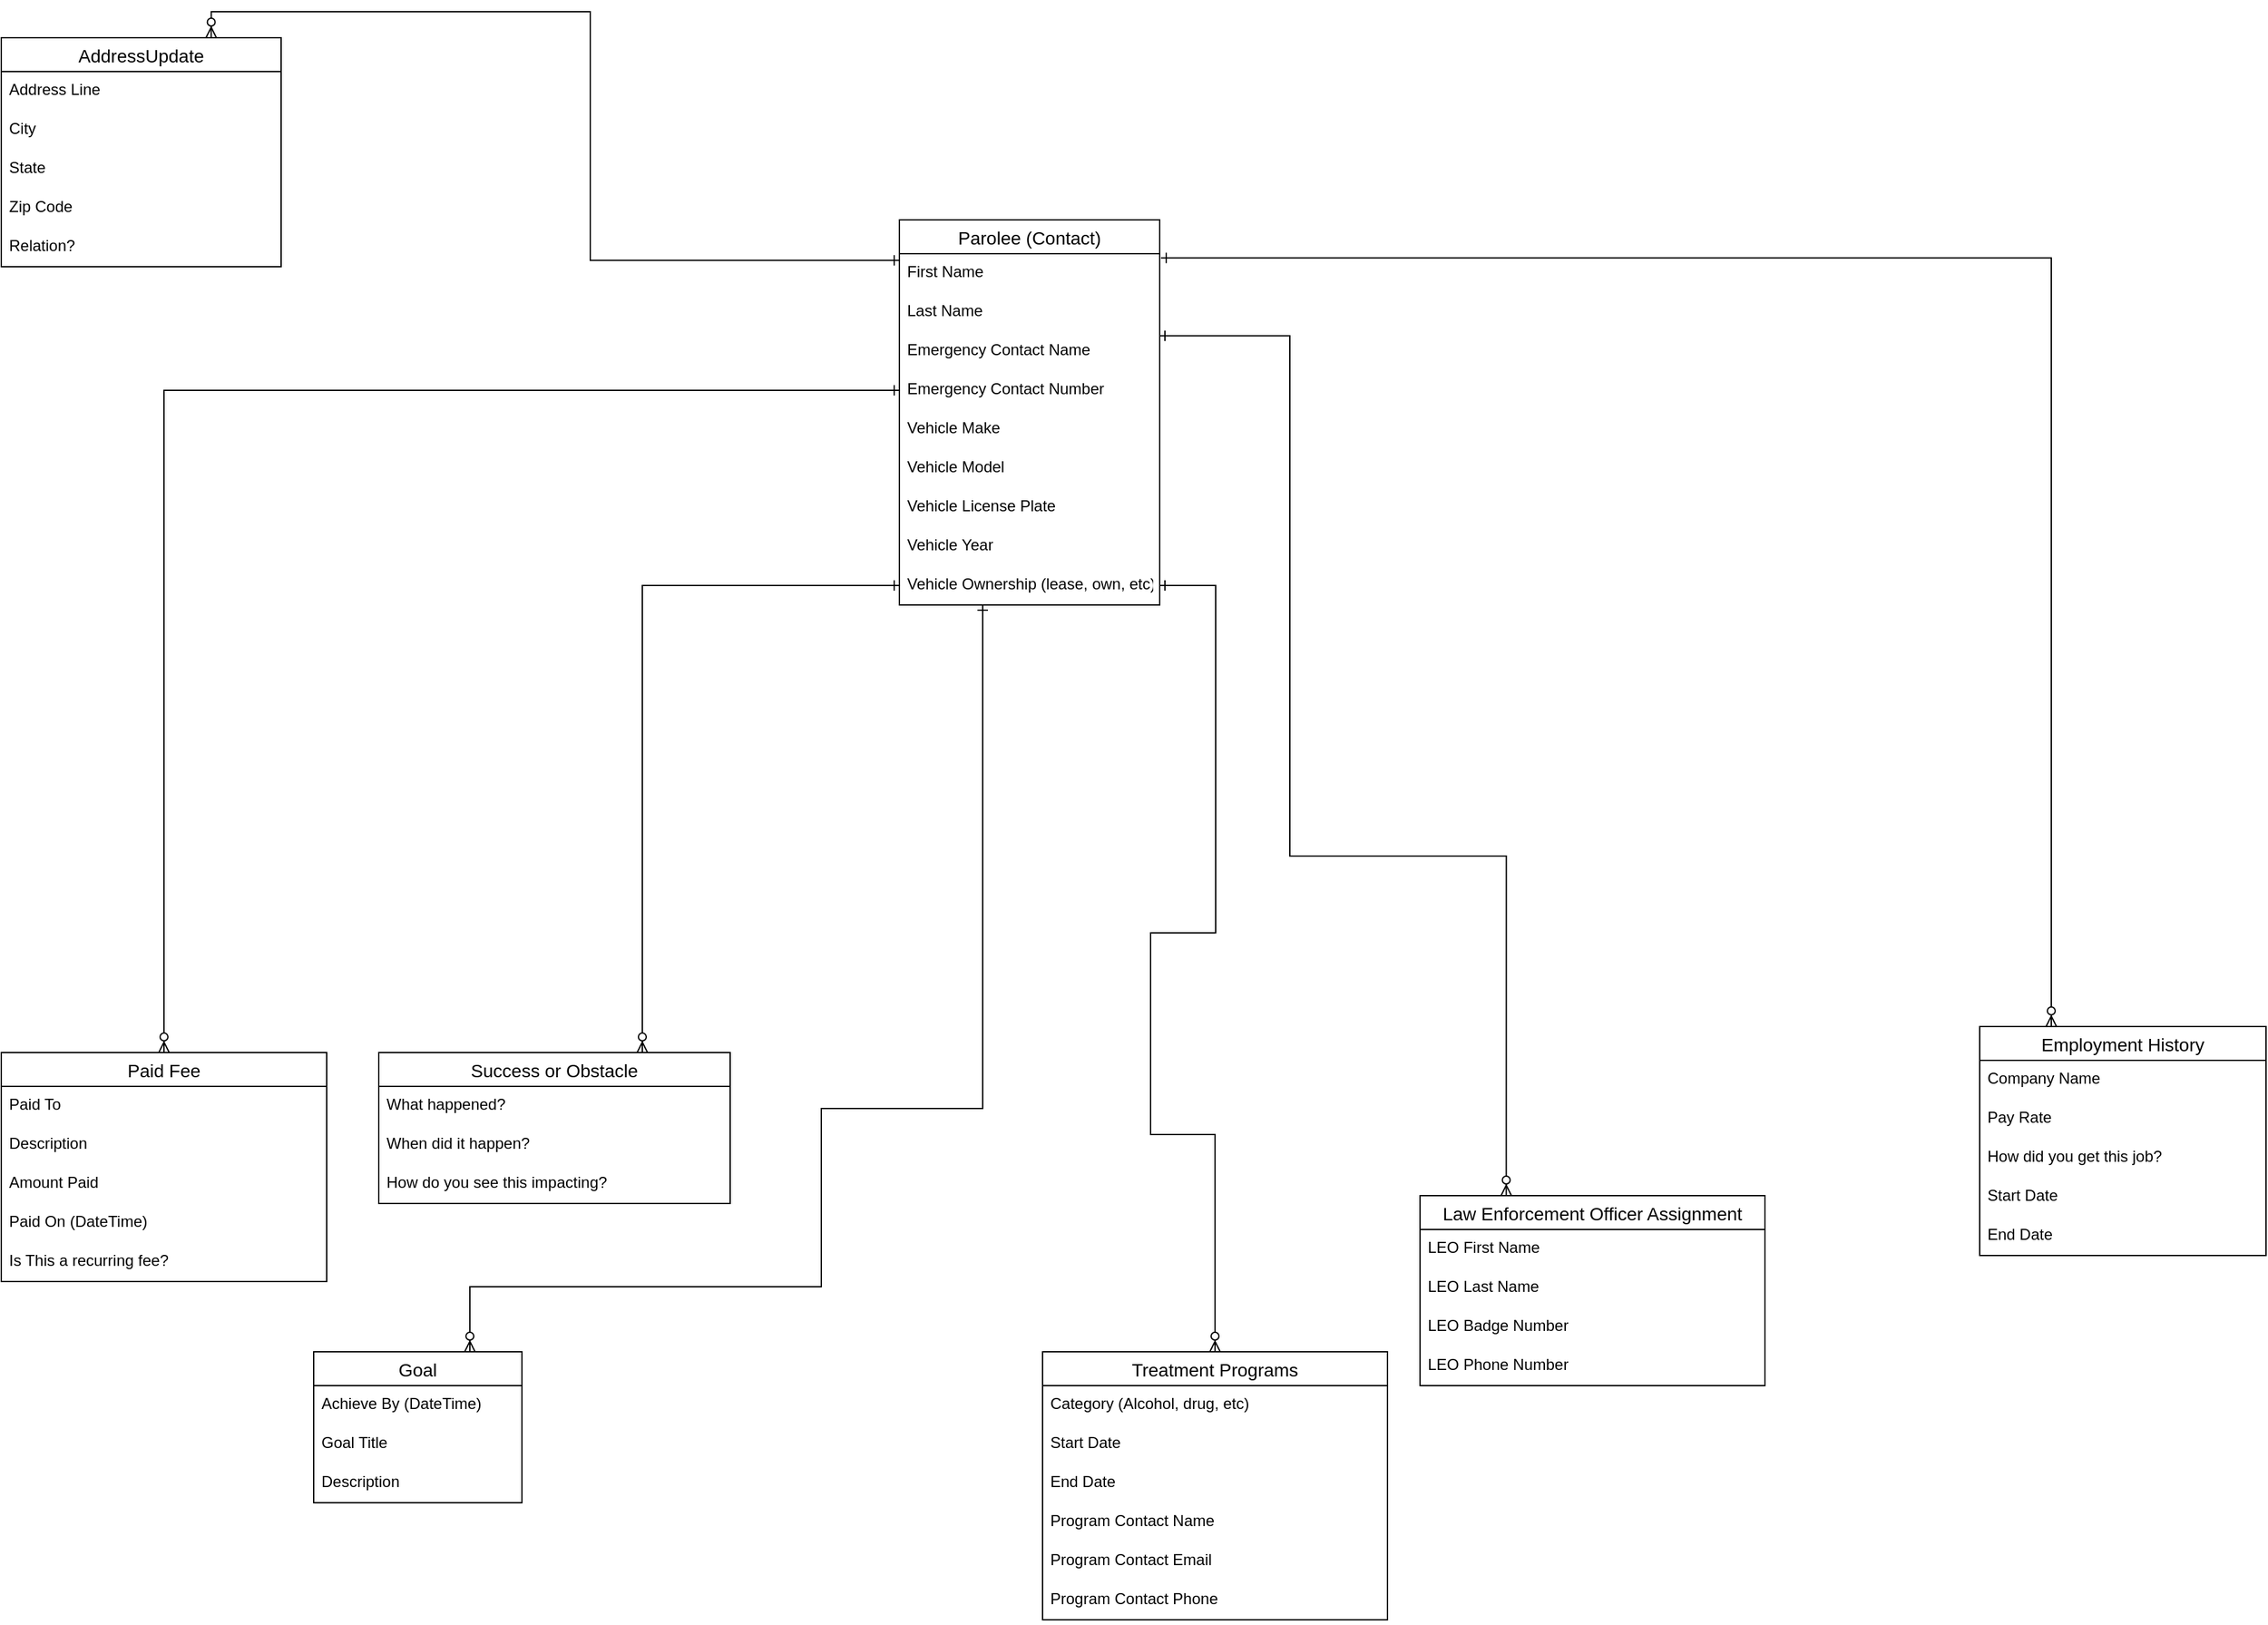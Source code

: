 <mxfile version="14.9.8" type="device"><diagram id="6dTzUTI-vo3LVb3qaTPj" name="Page-1"><mxGraphModel dx="2272" dy="1886" grid="1" gridSize="10" guides="1" tooltips="1" connect="1" arrows="1" fold="1" page="1" pageScale="1" pageWidth="850" pageHeight="1100" math="0" shadow="0"><root><mxCell id="0"/><mxCell id="1" parent="0"/><mxCell id="ghPqwb3KNMOtjKDDsVYz-11" style="edgeStyle=orthogonalEdgeStyle;rounded=0;orthogonalLoop=1;jettySize=auto;html=1;exitX=0.75;exitY=0;exitDx=0;exitDy=0;entryX=0;entryY=0.105;entryDx=0;entryDy=0;entryPerimeter=0;startArrow=ERzeroToMany;startFill=1;endArrow=ERone;endFill=0;" edge="1" parent="1" source="ghPqwb3KNMOtjKDDsVYz-1" target="ghPqwb3KNMOtjKDDsVYz-7"><mxGeometry relative="1" as="geometry"/></mxCell><mxCell id="ghPqwb3KNMOtjKDDsVYz-1" value="AddressUpdate" style="swimlane;fontStyle=0;childLayout=stackLayout;horizontal=1;startSize=26;horizontalStack=0;resizeParent=1;resizeParentMax=0;resizeLast=0;collapsible=1;marginBottom=0;align=center;fontSize=14;" vertex="1" parent="1"><mxGeometry x="-400" y="-540" width="215" height="176" as="geometry"/></mxCell><mxCell id="ghPqwb3KNMOtjKDDsVYz-2" value="Address Line" style="text;strokeColor=none;fillColor=none;spacingLeft=4;spacingRight=4;overflow=hidden;rotatable=0;points=[[0,0.5],[1,0.5]];portConstraint=eastwest;fontSize=12;" vertex="1" parent="ghPqwb3KNMOtjKDDsVYz-1"><mxGeometry y="26" width="215" height="30" as="geometry"/></mxCell><mxCell id="ghPqwb3KNMOtjKDDsVYz-3" value="City" style="text;strokeColor=none;fillColor=none;spacingLeft=4;spacingRight=4;overflow=hidden;rotatable=0;points=[[0,0.5],[1,0.5]];portConstraint=eastwest;fontSize=12;" vertex="1" parent="ghPqwb3KNMOtjKDDsVYz-1"><mxGeometry y="56" width="215" height="30" as="geometry"/></mxCell><mxCell id="ghPqwb3KNMOtjKDDsVYz-4" value="State" style="text;strokeColor=none;fillColor=none;spacingLeft=4;spacingRight=4;overflow=hidden;rotatable=0;points=[[0,0.5],[1,0.5]];portConstraint=eastwest;fontSize=12;" vertex="1" parent="ghPqwb3KNMOtjKDDsVYz-1"><mxGeometry y="86" width="215" height="30" as="geometry"/></mxCell><mxCell id="ghPqwb3KNMOtjKDDsVYz-5" value="Zip Code" style="text;strokeColor=none;fillColor=none;spacingLeft=4;spacingRight=4;overflow=hidden;rotatable=0;points=[[0,0.5],[1,0.5]];portConstraint=eastwest;fontSize=12;" vertex="1" parent="ghPqwb3KNMOtjKDDsVYz-1"><mxGeometry y="116" width="215" height="30" as="geometry"/></mxCell><mxCell id="ghPqwb3KNMOtjKDDsVYz-6" value="Relation?" style="text;strokeColor=none;fillColor=none;spacingLeft=4;spacingRight=4;overflow=hidden;rotatable=0;points=[[0,0.5],[1,0.5]];portConstraint=eastwest;fontSize=12;" vertex="1" parent="ghPqwb3KNMOtjKDDsVYz-1"><mxGeometry y="146" width="215" height="30" as="geometry"/></mxCell><mxCell id="ghPqwb3KNMOtjKDDsVYz-7" value="Parolee (Contact)" style="swimlane;fontStyle=0;childLayout=stackLayout;horizontal=1;startSize=26;horizontalStack=0;resizeParent=1;resizeParentMax=0;resizeLast=0;collapsible=1;marginBottom=0;align=center;fontSize=14;" vertex="1" parent="1"><mxGeometry x="290" y="-400" width="200" height="296" as="geometry"/></mxCell><mxCell id="ghPqwb3KNMOtjKDDsVYz-8" value="First Name" style="text;strokeColor=none;fillColor=none;spacingLeft=4;spacingRight=4;overflow=hidden;rotatable=0;points=[[0,0.5],[1,0.5]];portConstraint=eastwest;fontSize=12;" vertex="1" parent="ghPqwb3KNMOtjKDDsVYz-7"><mxGeometry y="26" width="200" height="30" as="geometry"/></mxCell><mxCell id="ghPqwb3KNMOtjKDDsVYz-9" value="Last Name" style="text;strokeColor=none;fillColor=none;spacingLeft=4;spacingRight=4;overflow=hidden;rotatable=0;points=[[0,0.5],[1,0.5]];portConstraint=eastwest;fontSize=12;" vertex="1" parent="ghPqwb3KNMOtjKDDsVYz-7"><mxGeometry y="56" width="200" height="30" as="geometry"/></mxCell><mxCell id="ghPqwb3KNMOtjKDDsVYz-10" value="Emergency Contact Name" style="text;strokeColor=none;fillColor=none;spacingLeft=4;spacingRight=4;overflow=hidden;rotatable=0;points=[[0,0.5],[1,0.5]];portConstraint=eastwest;fontSize=12;" vertex="1" parent="ghPqwb3KNMOtjKDDsVYz-7"><mxGeometry y="86" width="200" height="30" as="geometry"/></mxCell><mxCell id="ghPqwb3KNMOtjKDDsVYz-19" value="Emergency Contact Number" style="text;strokeColor=none;fillColor=none;spacingLeft=4;spacingRight=4;overflow=hidden;rotatable=0;points=[[0,0.5],[1,0.5]];portConstraint=eastwest;fontSize=12;" vertex="1" parent="ghPqwb3KNMOtjKDDsVYz-7"><mxGeometry y="116" width="200" height="30" as="geometry"/></mxCell><mxCell id="ghPqwb3KNMOtjKDDsVYz-52" value="Vehicle Make" style="text;strokeColor=none;fillColor=none;spacingLeft=4;spacingRight=4;overflow=hidden;rotatable=0;points=[[0,0.5],[1,0.5]];portConstraint=eastwest;fontSize=12;" vertex="1" parent="ghPqwb3KNMOtjKDDsVYz-7"><mxGeometry y="146" width="200" height="30" as="geometry"/></mxCell><mxCell id="ghPqwb3KNMOtjKDDsVYz-53" value="Vehicle Model" style="text;strokeColor=none;fillColor=none;spacingLeft=4;spacingRight=4;overflow=hidden;rotatable=0;points=[[0,0.5],[1,0.5]];portConstraint=eastwest;fontSize=12;" vertex="1" parent="ghPqwb3KNMOtjKDDsVYz-7"><mxGeometry y="176" width="200" height="30" as="geometry"/></mxCell><mxCell id="ghPqwb3KNMOtjKDDsVYz-54" value="Vehicle License Plate" style="text;strokeColor=none;fillColor=none;spacingLeft=4;spacingRight=4;overflow=hidden;rotatable=0;points=[[0,0.5],[1,0.5]];portConstraint=eastwest;fontSize=12;" vertex="1" parent="ghPqwb3KNMOtjKDDsVYz-7"><mxGeometry y="206" width="200" height="30" as="geometry"/></mxCell><mxCell id="ghPqwb3KNMOtjKDDsVYz-55" value="Vehicle Year" style="text;strokeColor=none;fillColor=none;spacingLeft=4;spacingRight=4;overflow=hidden;rotatable=0;points=[[0,0.5],[1,0.5]];portConstraint=eastwest;fontSize=12;" vertex="1" parent="ghPqwb3KNMOtjKDDsVYz-7"><mxGeometry y="236" width="200" height="30" as="geometry"/></mxCell><mxCell id="ghPqwb3KNMOtjKDDsVYz-56" value="Vehicle Ownership (lease, own, etc)" style="text;strokeColor=none;fillColor=none;spacingLeft=4;spacingRight=4;overflow=hidden;rotatable=0;points=[[0,0.5],[1,0.5]];portConstraint=eastwest;fontSize=12;" vertex="1" parent="ghPqwb3KNMOtjKDDsVYz-7"><mxGeometry y="266" width="200" height="30" as="geometry"/></mxCell><mxCell id="ghPqwb3KNMOtjKDDsVYz-18" style="edgeStyle=orthogonalEdgeStyle;rounded=0;orthogonalLoop=1;jettySize=auto;html=1;exitX=0.25;exitY=0;exitDx=0;exitDy=0;entryX=1.005;entryY=0.099;entryDx=0;entryDy=0;entryPerimeter=0;startArrow=ERzeroToMany;startFill=1;endArrow=ERone;endFill=0;" edge="1" parent="1" source="ghPqwb3KNMOtjKDDsVYz-12" target="ghPqwb3KNMOtjKDDsVYz-7"><mxGeometry relative="1" as="geometry"/></mxCell><mxCell id="ghPqwb3KNMOtjKDDsVYz-12" value="Employment History" style="swimlane;fontStyle=0;childLayout=stackLayout;horizontal=1;startSize=26;horizontalStack=0;resizeParent=1;resizeParentMax=0;resizeLast=0;collapsible=1;marginBottom=0;align=center;fontSize=14;" vertex="1" parent="1"><mxGeometry x="1120" y="220" width="220" height="176" as="geometry"/></mxCell><mxCell id="ghPqwb3KNMOtjKDDsVYz-13" value="Company Name" style="text;strokeColor=none;fillColor=none;spacingLeft=4;spacingRight=4;overflow=hidden;rotatable=0;points=[[0,0.5],[1,0.5]];portConstraint=eastwest;fontSize=12;" vertex="1" parent="ghPqwb3KNMOtjKDDsVYz-12"><mxGeometry y="26" width="220" height="30" as="geometry"/></mxCell><mxCell id="ghPqwb3KNMOtjKDDsVYz-14" value="Pay Rate" style="text;strokeColor=none;fillColor=none;spacingLeft=4;spacingRight=4;overflow=hidden;rotatable=0;points=[[0,0.5],[1,0.5]];portConstraint=eastwest;fontSize=12;" vertex="1" parent="ghPqwb3KNMOtjKDDsVYz-12"><mxGeometry y="56" width="220" height="30" as="geometry"/></mxCell><mxCell id="ghPqwb3KNMOtjKDDsVYz-15" value="How did you get this job?" style="text;strokeColor=none;fillColor=none;spacingLeft=4;spacingRight=4;overflow=hidden;rotatable=0;points=[[0,0.5],[1,0.5]];portConstraint=eastwest;fontSize=12;" vertex="1" parent="ghPqwb3KNMOtjKDDsVYz-12"><mxGeometry y="86" width="220" height="30" as="geometry"/></mxCell><mxCell id="ghPqwb3KNMOtjKDDsVYz-16" value="Start Date" style="text;strokeColor=none;fillColor=none;spacingLeft=4;spacingRight=4;overflow=hidden;rotatable=0;points=[[0,0.5],[1,0.5]];portConstraint=eastwest;fontSize=12;" vertex="1" parent="ghPqwb3KNMOtjKDDsVYz-12"><mxGeometry y="116" width="220" height="30" as="geometry"/></mxCell><mxCell id="ghPqwb3KNMOtjKDDsVYz-17" value="End Date" style="text;strokeColor=none;fillColor=none;spacingLeft=4;spacingRight=4;overflow=hidden;rotatable=0;points=[[0,0.5],[1,0.5]];portConstraint=eastwest;fontSize=12;" vertex="1" parent="ghPqwb3KNMOtjKDDsVYz-12"><mxGeometry y="146" width="220" height="30" as="geometry"/></mxCell><mxCell id="ghPqwb3KNMOtjKDDsVYz-25" style="edgeStyle=orthogonalEdgeStyle;rounded=0;orthogonalLoop=1;jettySize=auto;html=1;exitX=0.25;exitY=0;exitDx=0;exitDy=0;entryX=1;entryY=0.104;entryDx=0;entryDy=0;entryPerimeter=0;startArrow=ERzeroToMany;startFill=1;endArrow=ERone;endFill=0;" edge="1" parent="1" source="ghPqwb3KNMOtjKDDsVYz-20" target="ghPqwb3KNMOtjKDDsVYz-10"><mxGeometry relative="1" as="geometry"><Array as="points"><mxPoint x="756" y="89"/><mxPoint x="590" y="89"/><mxPoint x="590" y="-311"/></Array></mxGeometry></mxCell><mxCell id="ghPqwb3KNMOtjKDDsVYz-20" value="Law Enforcement Officer Assignment" style="swimlane;fontStyle=0;childLayout=stackLayout;horizontal=1;startSize=26;horizontalStack=0;resizeParent=1;resizeParentMax=0;resizeLast=0;collapsible=1;marginBottom=0;align=center;fontSize=14;" vertex="1" parent="1"><mxGeometry x="690" y="350" width="265" height="146" as="geometry"/></mxCell><mxCell id="ghPqwb3KNMOtjKDDsVYz-21" value="LEO First Name" style="text;strokeColor=none;fillColor=none;spacingLeft=4;spacingRight=4;overflow=hidden;rotatable=0;points=[[0,0.5],[1,0.5]];portConstraint=eastwest;fontSize=12;" vertex="1" parent="ghPqwb3KNMOtjKDDsVYz-20"><mxGeometry y="26" width="265" height="30" as="geometry"/></mxCell><mxCell id="ghPqwb3KNMOtjKDDsVYz-22" value="LEO Last Name" style="text;strokeColor=none;fillColor=none;spacingLeft=4;spacingRight=4;overflow=hidden;rotatable=0;points=[[0,0.5],[1,0.5]];portConstraint=eastwest;fontSize=12;" vertex="1" parent="ghPqwb3KNMOtjKDDsVYz-20"><mxGeometry y="56" width="265" height="30" as="geometry"/></mxCell><mxCell id="ghPqwb3KNMOtjKDDsVYz-23" value="LEO Badge Number" style="text;strokeColor=none;fillColor=none;spacingLeft=4;spacingRight=4;overflow=hidden;rotatable=0;points=[[0,0.5],[1,0.5]];portConstraint=eastwest;fontSize=12;" vertex="1" parent="ghPqwb3KNMOtjKDDsVYz-20"><mxGeometry y="86" width="265" height="30" as="geometry"/></mxCell><mxCell id="ghPqwb3KNMOtjKDDsVYz-24" value="LEO Phone Number" style="text;strokeColor=none;fillColor=none;spacingLeft=4;spacingRight=4;overflow=hidden;rotatable=0;points=[[0,0.5],[1,0.5]];portConstraint=eastwest;fontSize=12;" vertex="1" parent="ghPqwb3KNMOtjKDDsVYz-20"><mxGeometry y="116" width="265" height="30" as="geometry"/></mxCell><mxCell id="ghPqwb3KNMOtjKDDsVYz-33" style="edgeStyle=orthogonalEdgeStyle;rounded=0;orthogonalLoop=1;jettySize=auto;html=1;exitX=0.5;exitY=0;exitDx=0;exitDy=0;startArrow=ERzeroToMany;startFill=1;endArrow=ERone;endFill=0;entryX=1;entryY=0.5;entryDx=0;entryDy=0;" edge="1" parent="1" source="ghPqwb3KNMOtjKDDsVYz-26" target="ghPqwb3KNMOtjKDDsVYz-56"><mxGeometry relative="1" as="geometry"><mxPoint x="440" y="-90" as="targetPoint"/><Array as="points"><mxPoint x="533" y="303"/><mxPoint x="483" y="303"/><mxPoint x="483" y="148"/><mxPoint x="533" y="148"/><mxPoint x="533" y="-119"/></Array></mxGeometry></mxCell><mxCell id="ghPqwb3KNMOtjKDDsVYz-26" value="Treatment Programs" style="swimlane;fontStyle=0;childLayout=stackLayout;horizontal=1;startSize=26;horizontalStack=0;resizeParent=1;resizeParentMax=0;resizeLast=0;collapsible=1;marginBottom=0;align=center;fontSize=14;" vertex="1" parent="1"><mxGeometry x="400" y="470" width="265" height="206" as="geometry"/></mxCell><mxCell id="ghPqwb3KNMOtjKDDsVYz-27" value="Category (Alcohol, drug, etc)" style="text;strokeColor=none;fillColor=none;spacingLeft=4;spacingRight=4;overflow=hidden;rotatable=0;points=[[0,0.5],[1,0.5]];portConstraint=eastwest;fontSize=12;" vertex="1" parent="ghPqwb3KNMOtjKDDsVYz-26"><mxGeometry y="26" width="265" height="30" as="geometry"/></mxCell><mxCell id="ghPqwb3KNMOtjKDDsVYz-28" value="Start Date" style="text;strokeColor=none;fillColor=none;spacingLeft=4;spacingRight=4;overflow=hidden;rotatable=0;points=[[0,0.5],[1,0.5]];portConstraint=eastwest;fontSize=12;" vertex="1" parent="ghPqwb3KNMOtjKDDsVYz-26"><mxGeometry y="56" width="265" height="30" as="geometry"/></mxCell><mxCell id="ghPqwb3KNMOtjKDDsVYz-29" value="End Date" style="text;strokeColor=none;fillColor=none;spacingLeft=4;spacingRight=4;overflow=hidden;rotatable=0;points=[[0,0.5],[1,0.5]];portConstraint=eastwest;fontSize=12;" vertex="1" parent="ghPqwb3KNMOtjKDDsVYz-26"><mxGeometry y="86" width="265" height="30" as="geometry"/></mxCell><mxCell id="ghPqwb3KNMOtjKDDsVYz-30" value="Program Contact Name" style="text;strokeColor=none;fillColor=none;spacingLeft=4;spacingRight=4;overflow=hidden;rotatable=0;points=[[0,0.5],[1,0.5]];portConstraint=eastwest;fontSize=12;" vertex="1" parent="ghPqwb3KNMOtjKDDsVYz-26"><mxGeometry y="116" width="265" height="30" as="geometry"/></mxCell><mxCell id="ghPqwb3KNMOtjKDDsVYz-31" value="Program Contact Email" style="text;strokeColor=none;fillColor=none;spacingLeft=4;spacingRight=4;overflow=hidden;rotatable=0;points=[[0,0.5],[1,0.5]];portConstraint=eastwest;fontSize=12;" vertex="1" parent="ghPqwb3KNMOtjKDDsVYz-26"><mxGeometry y="146" width="265" height="30" as="geometry"/></mxCell><mxCell id="ghPqwb3KNMOtjKDDsVYz-32" value="Program Contact Phone" style="text;strokeColor=none;fillColor=none;spacingLeft=4;spacingRight=4;overflow=hidden;rotatable=0;points=[[0,0.5],[1,0.5]];portConstraint=eastwest;fontSize=12;" vertex="1" parent="ghPqwb3KNMOtjKDDsVYz-26"><mxGeometry y="176" width="265" height="30" as="geometry"/></mxCell><mxCell id="ghPqwb3KNMOtjKDDsVYz-40" style="edgeStyle=orthogonalEdgeStyle;rounded=0;orthogonalLoop=1;jettySize=auto;html=1;exitX=0.5;exitY=0;exitDx=0;exitDy=0;entryX=0;entryY=0.5;entryDx=0;entryDy=0;startArrow=ERzeroToMany;startFill=1;endArrow=ERone;endFill=0;" edge="1" parent="1" source="ghPqwb3KNMOtjKDDsVYz-34" target="ghPqwb3KNMOtjKDDsVYz-19"><mxGeometry relative="1" as="geometry"/></mxCell><mxCell id="ghPqwb3KNMOtjKDDsVYz-34" value="Paid Fee" style="swimlane;fontStyle=0;childLayout=stackLayout;horizontal=1;startSize=26;horizontalStack=0;resizeParent=1;resizeParentMax=0;resizeLast=0;collapsible=1;marginBottom=0;align=center;fontSize=14;" vertex="1" parent="1"><mxGeometry x="-400" y="240" width="250" height="176" as="geometry"/></mxCell><mxCell id="ghPqwb3KNMOtjKDDsVYz-35" value="Paid To" style="text;strokeColor=none;fillColor=none;spacingLeft=4;spacingRight=4;overflow=hidden;rotatable=0;points=[[0,0.5],[1,0.5]];portConstraint=eastwest;fontSize=12;" vertex="1" parent="ghPqwb3KNMOtjKDDsVYz-34"><mxGeometry y="26" width="250" height="30" as="geometry"/></mxCell><mxCell id="ghPqwb3KNMOtjKDDsVYz-36" value="Description" style="text;strokeColor=none;fillColor=none;spacingLeft=4;spacingRight=4;overflow=hidden;rotatable=0;points=[[0,0.5],[1,0.5]];portConstraint=eastwest;fontSize=12;" vertex="1" parent="ghPqwb3KNMOtjKDDsVYz-34"><mxGeometry y="56" width="250" height="30" as="geometry"/></mxCell><mxCell id="ghPqwb3KNMOtjKDDsVYz-37" value="Amount Paid" style="text;strokeColor=none;fillColor=none;spacingLeft=4;spacingRight=4;overflow=hidden;rotatable=0;points=[[0,0.5],[1,0.5]];portConstraint=eastwest;fontSize=12;" vertex="1" parent="ghPqwb3KNMOtjKDDsVYz-34"><mxGeometry y="86" width="250" height="30" as="geometry"/></mxCell><mxCell id="ghPqwb3KNMOtjKDDsVYz-38" value="Paid On (DateTime)" style="text;strokeColor=none;fillColor=none;spacingLeft=4;spacingRight=4;overflow=hidden;rotatable=0;points=[[0,0.5],[1,0.5]];portConstraint=eastwest;fontSize=12;" vertex="1" parent="ghPqwb3KNMOtjKDDsVYz-34"><mxGeometry y="116" width="250" height="30" as="geometry"/></mxCell><mxCell id="ghPqwb3KNMOtjKDDsVYz-39" value="Is This a recurring fee?" style="text;strokeColor=none;fillColor=none;spacingLeft=4;spacingRight=4;overflow=hidden;rotatable=0;points=[[0,0.5],[1,0.5]];portConstraint=eastwest;fontSize=12;" vertex="1" parent="ghPqwb3KNMOtjKDDsVYz-34"><mxGeometry y="146" width="250" height="30" as="geometry"/></mxCell><mxCell id="ghPqwb3KNMOtjKDDsVYz-45" style="edgeStyle=orthogonalEdgeStyle;rounded=0;orthogonalLoop=1;jettySize=auto;html=1;exitX=0.75;exitY=0;exitDx=0;exitDy=0;startArrow=ERzeroToMany;startFill=1;endArrow=ERone;endFill=0;entryX=0;entryY=0.5;entryDx=0;entryDy=0;" edge="1" parent="1" source="ghPqwb3KNMOtjKDDsVYz-41" target="ghPqwb3KNMOtjKDDsVYz-56"><mxGeometry relative="1" as="geometry"><mxPoint x="310" y="-110" as="targetPoint"/></mxGeometry></mxCell><mxCell id="ghPqwb3KNMOtjKDDsVYz-41" value="Success or Obstacle" style="swimlane;fontStyle=0;childLayout=stackLayout;horizontal=1;startSize=26;horizontalStack=0;resizeParent=1;resizeParentMax=0;resizeLast=0;collapsible=1;marginBottom=0;align=center;fontSize=14;" vertex="1" parent="1"><mxGeometry x="-110" y="240" width="270" height="116" as="geometry"/></mxCell><mxCell id="ghPqwb3KNMOtjKDDsVYz-42" value="What happened?" style="text;strokeColor=none;fillColor=none;spacingLeft=4;spacingRight=4;overflow=hidden;rotatable=0;points=[[0,0.5],[1,0.5]];portConstraint=eastwest;fontSize=12;" vertex="1" parent="ghPqwb3KNMOtjKDDsVYz-41"><mxGeometry y="26" width="270" height="30" as="geometry"/></mxCell><mxCell id="ghPqwb3KNMOtjKDDsVYz-43" value="When did it happen?" style="text;strokeColor=none;fillColor=none;spacingLeft=4;spacingRight=4;overflow=hidden;rotatable=0;points=[[0,0.5],[1,0.5]];portConstraint=eastwest;fontSize=12;" vertex="1" parent="ghPqwb3KNMOtjKDDsVYz-41"><mxGeometry y="56" width="270" height="30" as="geometry"/></mxCell><mxCell id="ghPqwb3KNMOtjKDDsVYz-44" value="How do you see this impacting?" style="text;strokeColor=none;fillColor=none;spacingLeft=4;spacingRight=4;overflow=hidden;rotatable=0;points=[[0,0.5],[1,0.5]];portConstraint=eastwest;fontSize=12;" vertex="1" parent="ghPqwb3KNMOtjKDDsVYz-41"><mxGeometry y="86" width="270" height="30" as="geometry"/></mxCell><mxCell id="ghPqwb3KNMOtjKDDsVYz-50" style="edgeStyle=orthogonalEdgeStyle;rounded=0;orthogonalLoop=1;jettySize=auto;html=1;exitX=0.75;exitY=0;exitDx=0;exitDy=0;startArrow=ERzeroToMany;startFill=1;endArrow=ERone;endFill=0;entryX=0.32;entryY=1;entryDx=0;entryDy=0;entryPerimeter=0;" edge="1" parent="1" source="ghPqwb3KNMOtjKDDsVYz-46" target="ghPqwb3KNMOtjKDDsVYz-56"><mxGeometry relative="1" as="geometry"><mxPoint x="370" y="30" as="targetPoint"/><Array as="points"><mxPoint x="-40" y="420"/><mxPoint x="230" y="420"/><mxPoint x="230" y="283"/><mxPoint x="354" y="283"/></Array></mxGeometry></mxCell><mxCell id="ghPqwb3KNMOtjKDDsVYz-46" value="Goal" style="swimlane;fontStyle=0;childLayout=stackLayout;horizontal=1;startSize=26;horizontalStack=0;resizeParent=1;resizeParentMax=0;resizeLast=0;collapsible=1;marginBottom=0;align=center;fontSize=14;" vertex="1" parent="1"><mxGeometry x="-160" y="470" width="160" height="116" as="geometry"/></mxCell><mxCell id="ghPqwb3KNMOtjKDDsVYz-47" value="Achieve By (DateTime)" style="text;strokeColor=none;fillColor=none;spacingLeft=4;spacingRight=4;overflow=hidden;rotatable=0;points=[[0,0.5],[1,0.5]];portConstraint=eastwest;fontSize=12;" vertex="1" parent="ghPqwb3KNMOtjKDDsVYz-46"><mxGeometry y="26" width="160" height="30" as="geometry"/></mxCell><mxCell id="ghPqwb3KNMOtjKDDsVYz-48" value="Goal Title" style="text;strokeColor=none;fillColor=none;spacingLeft=4;spacingRight=4;overflow=hidden;rotatable=0;points=[[0,0.5],[1,0.5]];portConstraint=eastwest;fontSize=12;" vertex="1" parent="ghPqwb3KNMOtjKDDsVYz-46"><mxGeometry y="56" width="160" height="30" as="geometry"/></mxCell><mxCell id="ghPqwb3KNMOtjKDDsVYz-49" value="Description" style="text;strokeColor=none;fillColor=none;spacingLeft=4;spacingRight=4;overflow=hidden;rotatable=0;points=[[0,0.5],[1,0.5]];portConstraint=eastwest;fontSize=12;" vertex="1" parent="ghPqwb3KNMOtjKDDsVYz-46"><mxGeometry y="86" width="160" height="30" as="geometry"/></mxCell></root></mxGraphModel></diagram></mxfile>
